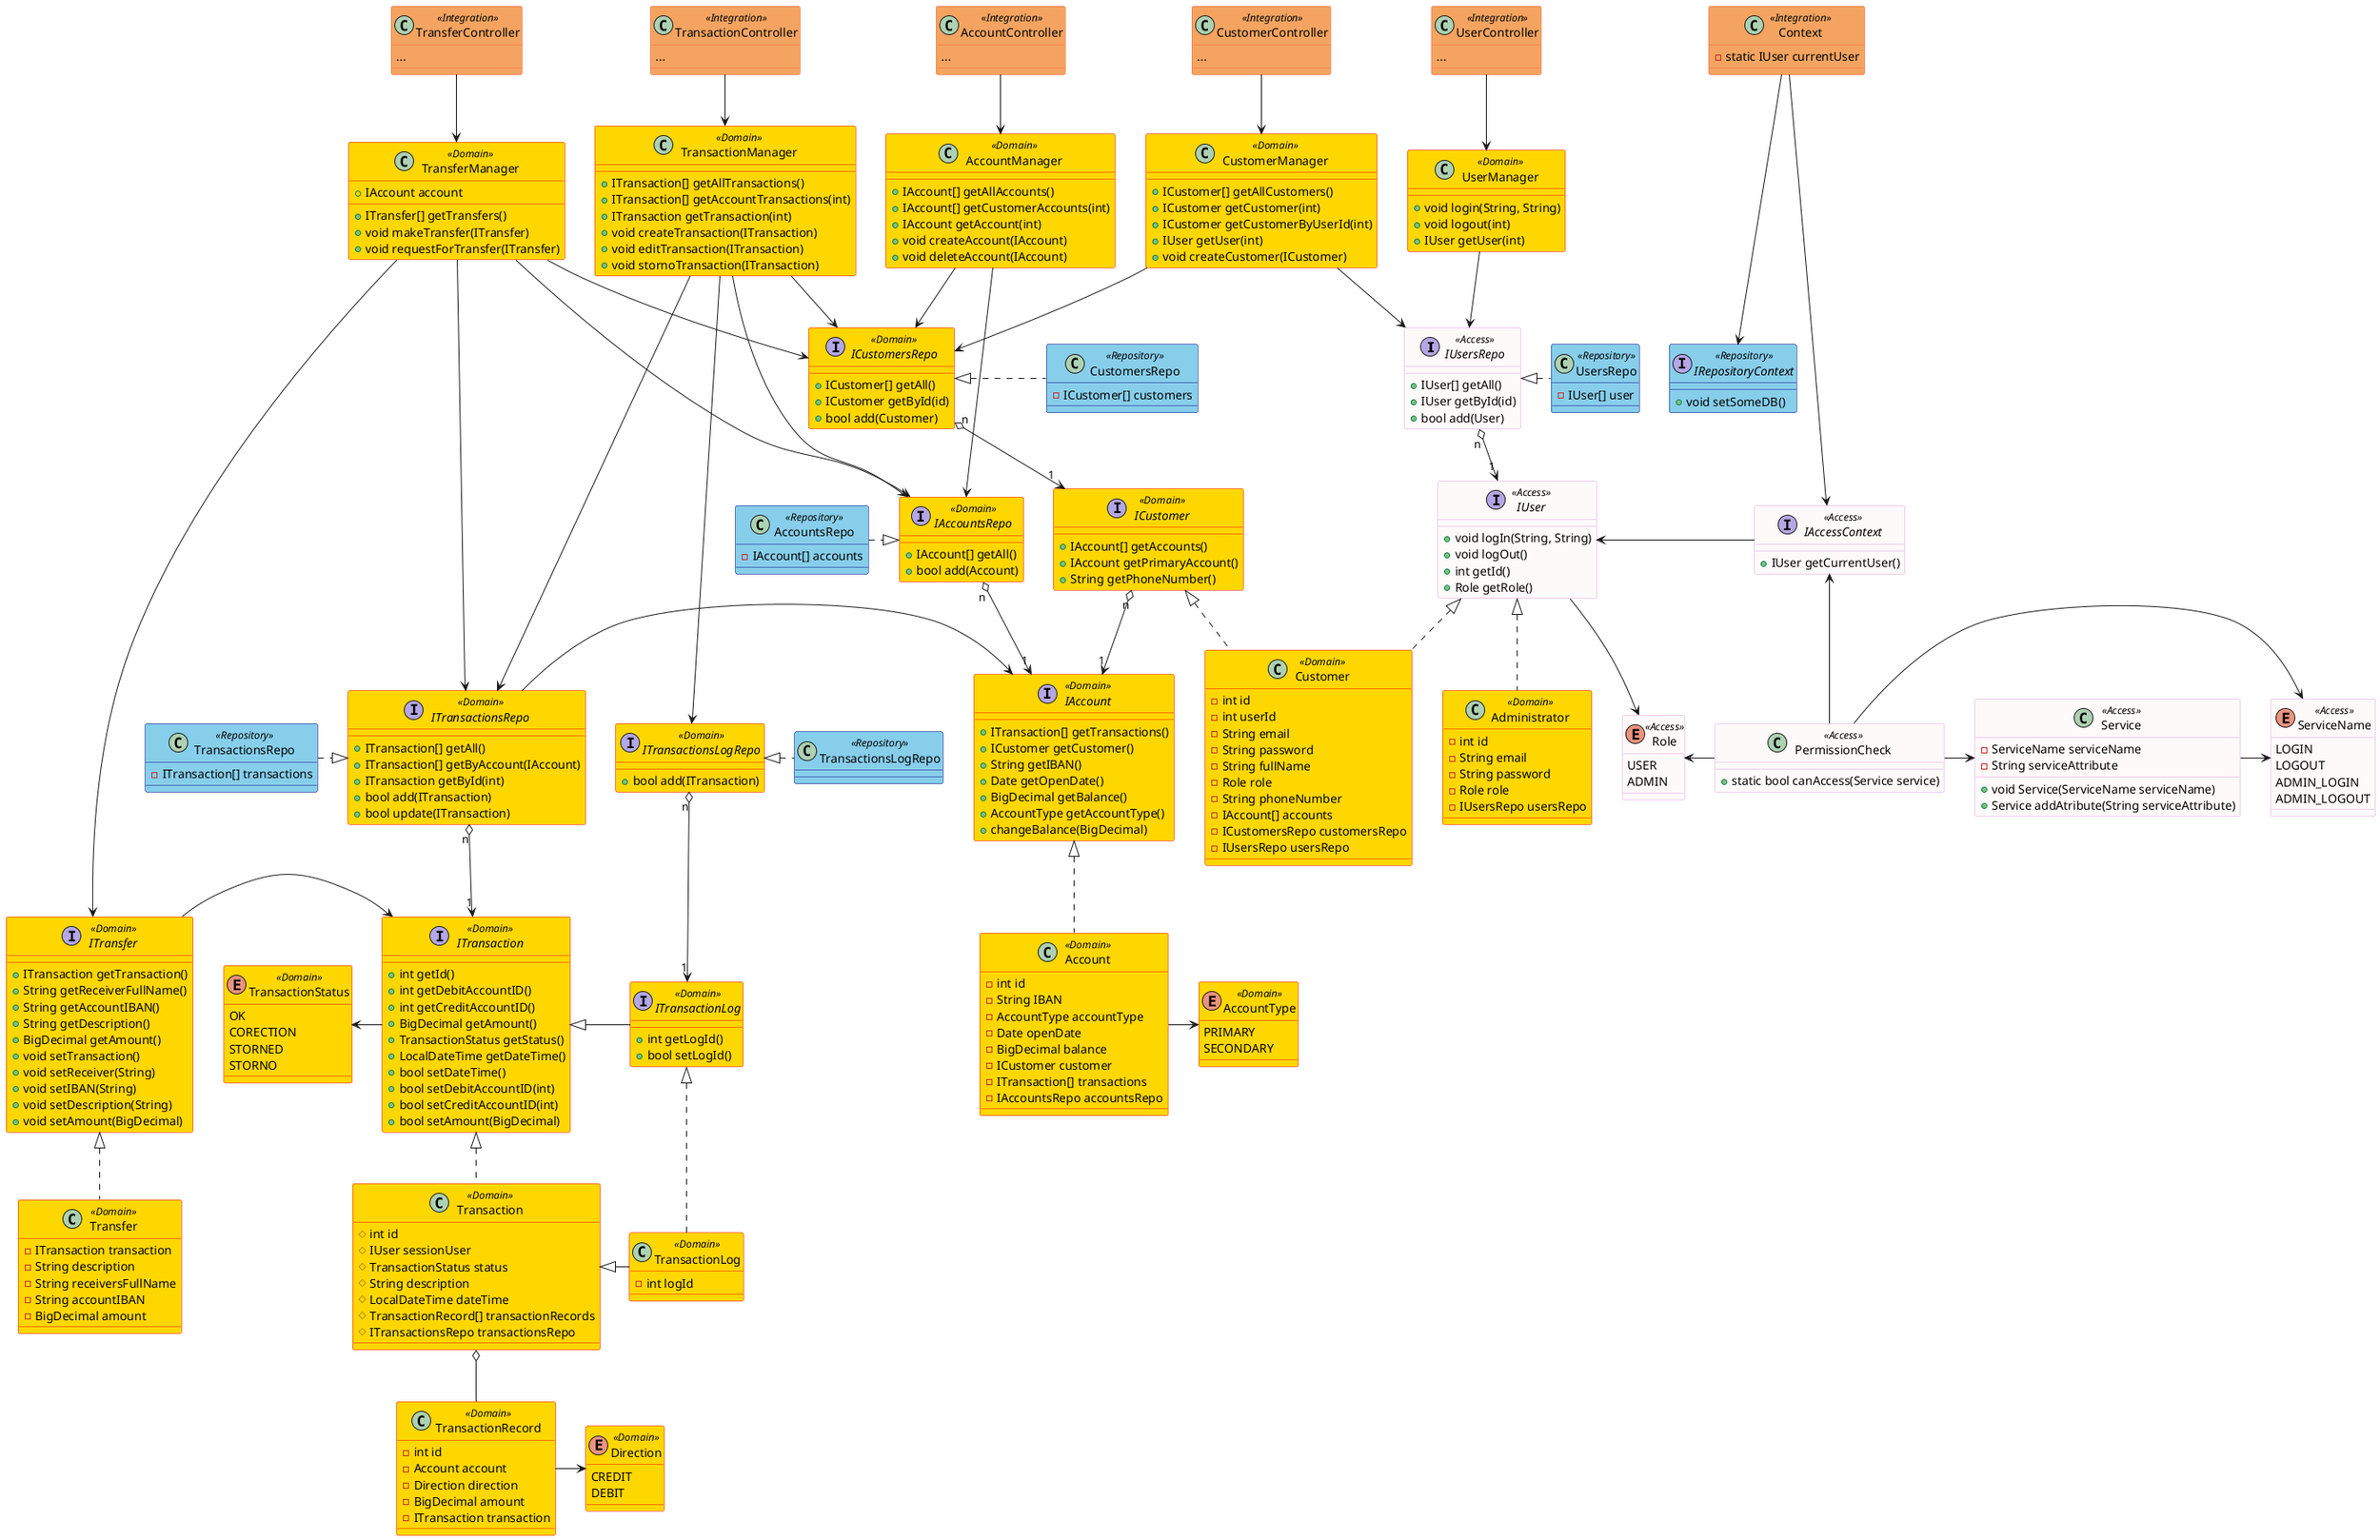 @startuml ClassOverview

skinparam class {
    BackgroundColor<<Repository>> SkyBlue
    BorderColor<<Repository>> Navy
    BackgroundColor<<Access>> Snow
    BorderColor<<Access>> Plum
    BackgroundColor<<Integration>> SandyBrown
    BorderColor<<Integration>> Tomato
    BackgroundColor<<Domain>> Gold
    BorderColor<<Domain>> Red
}

interface IUsersRepo <<Access>> {
    + IUser[] getAll()
    + IUser getById(id)
    + bool add(User)
}
interface IUser <<Access>> {
    + void logIn(String, String)
    + void logOut()
    + int getId()
    + Role getRole()
}

interface ICustomersRepo <<Domain>> {
    + ICustomer[] getAll()
    + ICustomer getById(id)
    + bool add(Customer)
}

interface ICustomer <<Domain>> {
    + IAccount[] getAccounts()
    + IAccount getPrimaryAccount()
    + String getPhoneNumber()
}

interface IAccountsRepo <<Domain>> {
    + IAccount[] getAll()
    + bool add(Account)
}

interface IAccount <<Domain>> {
    + ITransaction[] getTransactions()
    + ICustomer getCustomer()
    + String getIBAN()
    + Date getOpenDate()
    + BigDecimal getBalance()
    + AccountType getAccountType()
    + changeBalance(BigDecimal)
}

interface ITransactionsRepo <<Domain>> {
    + ITransaction[] getAll()
    + ITransaction[] getByAccount(IAccount)
    + ITransaction getById(int)
    + bool add(ITransaction)
    + bool update(ITransaction)
}

interface ITransaction <<Domain>> {
    + int getId()
    + int getDebitAccountID()
    + int getCreditAccountID()
    + BigDecimal getAmount()
    + TransactionStatus getStatus()
    + LocalDateTime getDateTime()
    + bool setDateTime()
    + bool setDebitAccountID(int)
    + bool setCreditAccountID(int)
    + bool setAmount(BigDecimal)
}

interface ITransactionLog <<Domain>> {
    + int getLogId()
    + bool setLogId()
}

interface ITransfer <<Domain>> {
    + ITransaction getTransaction()
    + String getReceiverFullName()
    + String getAccountIBAN()
    + String getDescription()
    + BigDecimal getAmount()
    + void setTransaction()
    + void setReceiver(String)
    + void setIBAN(String)
    + void setDescription(String)
    + void setAmount(BigDecimal)
}

interface IAccessContext <<Access>> {
    + IUser getCurrentUser()
}

interface IRepositoryContext <<Repository>> {
    + void setSomeDB()
}

interface ITransactionsLogRepo <<Domain>> {
    + bool add(ITransaction)
}

enum Role <<Access>> {
    USER
    ADMIN
}

enum ServiceName <<Access>> {
    LOGIN
    LOGOUT
    ADMIN_LOGIN
    ADMIN_LOGOUT
}

enum AccountType <<Domain>> {
    PRIMARY
    SECONDARY
}

enum TransactionStatus <<Domain>> {
    OK
    CORECTION
    STORNED
    STORNO
}

enum Direction <<Domain>> {
    CREDIT
    DEBIT
}

class Customer <<Domain>> {
    - int id
    - int userId
    - String email
    - String password
    - String fullName
    - Role role
    - String phoneNumber
    - IAccount[] accounts
    - ICustomersRepo customersRepo
    - IUsersRepo usersRepo
}

class CustomersRepo <<Repository>> {
    - ICustomer[] customers
}

class UsersRepo <<Repository>> {
    - IUser[] user
}

class Administrator <<Domain>> {
    - int id
    - String email
    - String password
    - Role role
    - IUsersRepo usersRepo
}

class Service <<Access>> {
    - ServiceName serviceName
    - String serviceAttribute
    + void Service(ServiceName serviceName)
    + Service addAtribute(String serviceAttribute)
}

class PermissionCheck <<Access>> {
    + static bool canAccess(Service service)
}

class AccountsRepo <<Repository>> {
    - IAccount[] accounts
}

class Account <<Domain>> {
    - int id
    - String IBAN
    - AccountType accountType
    - Date openDate
    - BigDecimal balance
    - ICustomer customer
    - ITransaction[] transactions
    - IAccountsRepo accountsRepo
}

class TransactionsRepo <<Repository>> {
    - ITransaction[] transactions
}

class TransactionsLogRepo <<Repository>> {

}

class Transaction <<Domain>> {
    # int id
    # IUser sessionUser
    # TransactionStatus status
    # String description
    # LocalDateTime dateTime
    # TransactionRecord[] transactionRecords
    # ITransactionsRepo transactionsRepo
}

class TransactionLog <<Domain>> {
    - int logId
}

class TransactionRecord <<Domain>> {
    - int id
    - Account account
    - Direction direction
    - BigDecimal amount
    - ITransaction transaction
}

class Transfer <<Domain>> {
    - ITransaction transaction
    - String description
    - String receiversFullName
    - String accountIBAN
    - BigDecimal amount
}

class UserController <<Integration>> {
    ...
}

class CustomerController <<Integration>> {
    ...
}

class AccountController <<Integration>> {
    ...
}

class TransferController <<Integration>> {
    ...
}

class TransactionController <<Integration>> {
    ...
}

class Context <<Integration>> {
    - static IUser currentUser
}

class TransferManager <<Domain>> {
    + IAccount account
    + ITransfer[] getTransfers()
    + void makeTransfer(ITransfer)
    + void requestForTransfer(ITransfer)
}

class TransactionManager <<Domain>> {
    + ITransaction[] getAllTransactions()
    + ITransaction[] getAccountTransactions(int)
    + ITransaction getTransaction(int)
    + void createTransaction(ITransaction)
    + void editTransaction(ITransaction)
    + void stornoTransaction(ITransaction)
}

class AccountManager <<Domain>> {
    + IAccount[] getAllAccounts()
    + IAccount[] getCustomerAccounts(int)
    + IAccount getAccount(int)
    + void createAccount(IAccount)
    + void deleteAccount(IAccount)
}

class CustomerManager <<Domain>> {
    + ICustomer[] getAllCustomers()
    + ICustomer getCustomer(int)
    + ICustomer getCustomerByUserId(int)
    + IUser getUser(int)
    + void createCustomer(ICustomer)
}

class UserManager <<Domain>> {
    + void login(String, String)
    + void logout(int)
    + IUser getUser(int)
}

IUser --> Role
IUsersRepo "n" o--> "1" IUser
ICustomer "n" o--> "1" IAccount
ICustomersRepo "n" o--> "1" ICustomer
IAccountsRepo "n" o--> "1" IAccount
ITransactionsRepo "n" o--> "1" ITransaction
ITransactionsRepo -> IAccount
ITransaction -left-> TransactionStatus
ITransfer -> ITransaction
ITransaction <|- ITransactionLog
ITransactionsLogRepo "n" o--> "1" ITransactionLog

PermissionCheck -> ServiceName
Role <- PermissionCheck
IAccessContext <-- PermissionCheck
PermissionCheck -> Service
Service -> ServiceName
IUser <- IAccessContext

IUser <|.. Customer
ICustomer <|.. Customer
IUser <|.. Administrator
IUsersRepo <|. UsersRepo
ICustomersRepo <|. CustomersRepo
IAccount <|.. Account
AccountsRepo .|> IAccountsRepo
ITransaction <|.. Transaction
TransactionsRepo .|>ITransactionsRepo
ITransactionsLogRepo <|. TransactionsLogRepo
ITransfer <|.. Transfer
Transaction o-- TransactionRecord
TransactionRecord -> Direction
Account -> AccountType
ITransactionLog <|.. TransactionLog
Transaction <|- TransactionLog

Context ----> IAccessContext
Context ---> IRepositoryContext

TransferController --> TransferManager
TransferManager ----> ITransactionsRepo
TransferManager ---> IAccountsRepo
TransferManager --> ICustomersRepo
TransferManager -----> ITransfer

TransactionController --> TransactionManager
TransactionManager ----> ITransactionsRepo
TransactionManager ----> ITransactionsLogRepo
TransactionManager ---> IAccountsRepo
TransactionManager --> ICustomersRepo

AccountController --> AccountManager
AccountManager ---> IAccountsRepo
AccountManager --> ICustomersRepo

CustomerController --> CustomerManager
CustomerManager --> ICustomersRepo
CustomerManager --> IUsersRepo

UserController --> UserManager
UserManager --> IUsersRepo

@enduml